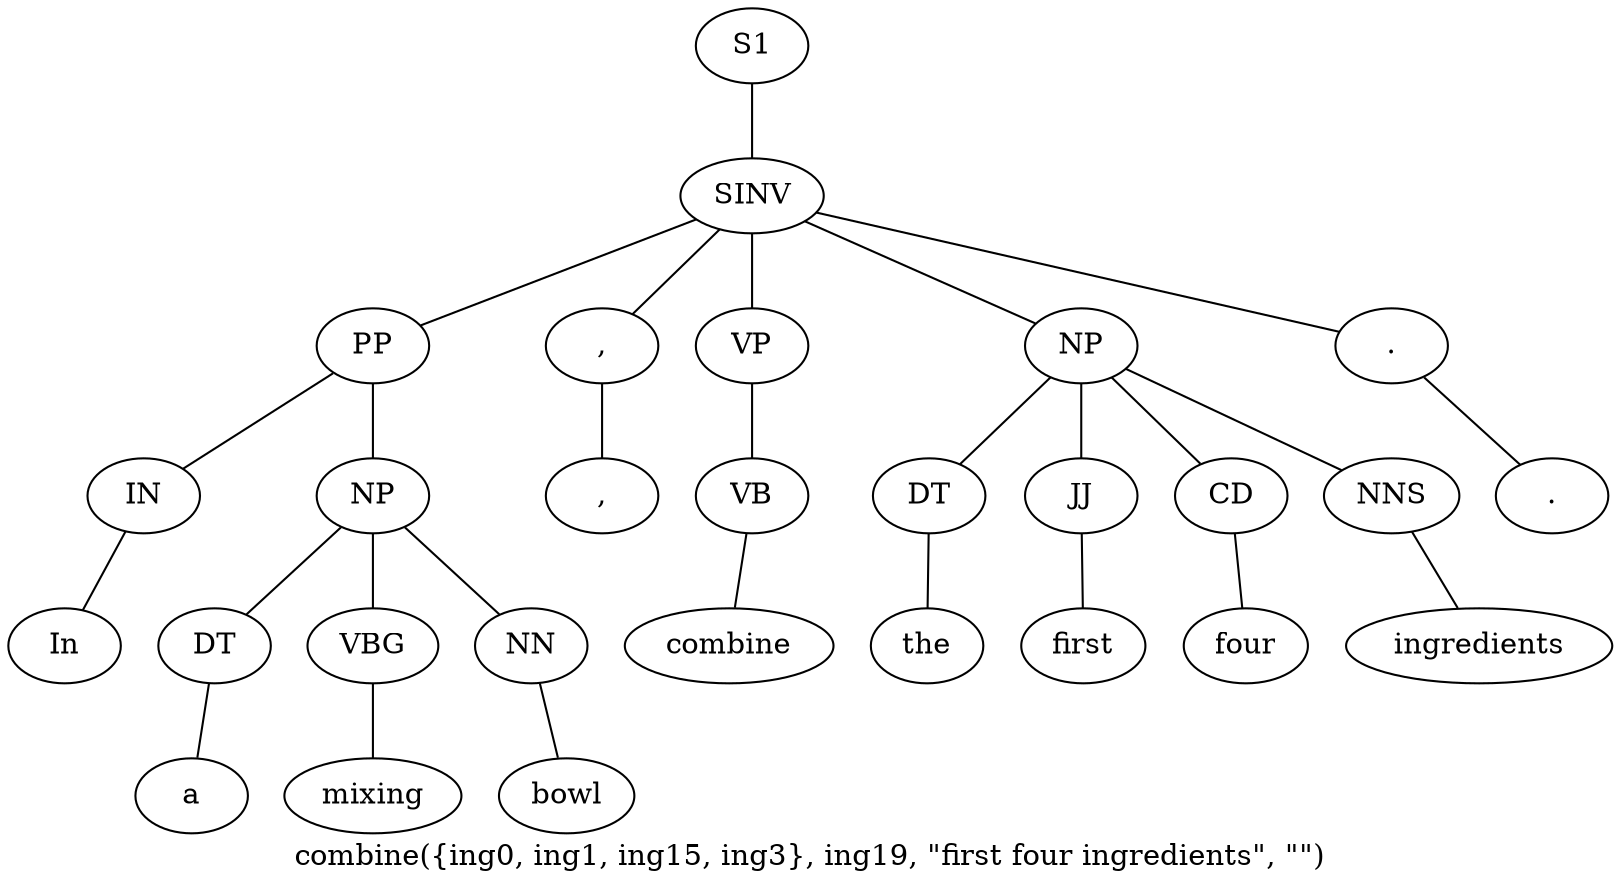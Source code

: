 graph SyntaxGraph {
	label = "combine({ing0, ing1, ing15, ing3}, ing19, \"first four ingredients\", \"\")";
	Node0 [label="S1"];
	Node1 [label="SINV"];
	Node2 [label="PP"];
	Node3 [label="IN"];
	Node4 [label="In"];
	Node5 [label="NP"];
	Node6 [label="DT"];
	Node7 [label="a"];
	Node8 [label="VBG"];
	Node9 [label="mixing"];
	Node10 [label="NN"];
	Node11 [label="bowl"];
	Node12 [label=","];
	Node13 [label=","];
	Node14 [label="VP"];
	Node15 [label="VB"];
	Node16 [label="combine"];
	Node17 [label="NP"];
	Node18 [label="DT"];
	Node19 [label="the"];
	Node20 [label="JJ"];
	Node21 [label="first"];
	Node22 [label="CD"];
	Node23 [label="four"];
	Node24 [label="NNS"];
	Node25 [label="ingredients"];
	Node26 [label="."];
	Node27 [label="."];

	Node0 -- Node1;
	Node1 -- Node2;
	Node1 -- Node12;
	Node1 -- Node14;
	Node1 -- Node17;
	Node1 -- Node26;
	Node2 -- Node3;
	Node2 -- Node5;
	Node3 -- Node4;
	Node5 -- Node6;
	Node5 -- Node8;
	Node5 -- Node10;
	Node6 -- Node7;
	Node8 -- Node9;
	Node10 -- Node11;
	Node12 -- Node13;
	Node14 -- Node15;
	Node15 -- Node16;
	Node17 -- Node18;
	Node17 -- Node20;
	Node17 -- Node22;
	Node17 -- Node24;
	Node18 -- Node19;
	Node20 -- Node21;
	Node22 -- Node23;
	Node24 -- Node25;
	Node26 -- Node27;
}